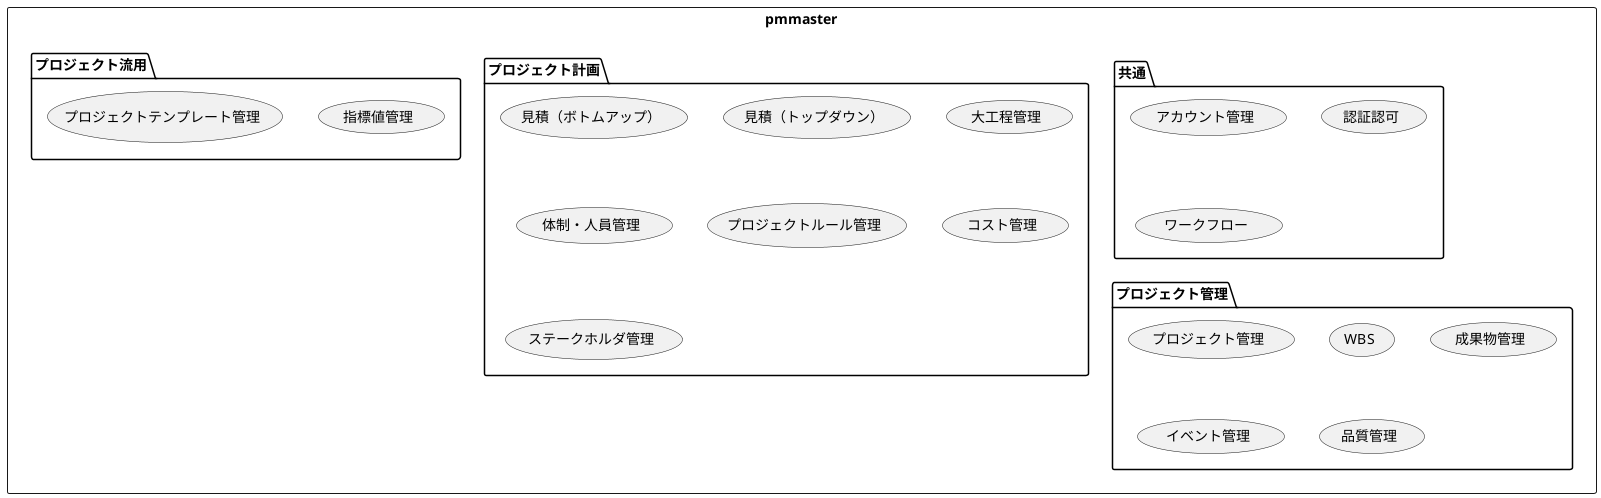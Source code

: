 @startuml "大機能"

rectangle pmmaster {
    '大機能'

    package PK_01 as "共通" {
        usecase FN_0101 as "アカウント管理"
        usecase FN_0102 as "認証認可"
        usecase FN_0103 as "ワークフロー"
    }

    package PK_02 as "プロジェクト計画" {
        usecase FN_0201 as "見積（ボトムアップ）"
        usecase FN_0202 as "見積（トップダウン）"
        usecase FN_0203 as "大工程管理"
        usecase FN_0204 as "体制・人員管理"
        usecase FN_0205 as "プロジェクトルール管理"
        usecase FN_0206 as "コスト管理"
        usecase FN_0207 as "ステークホルダ管理"
    }

    package PK_03 as "プロジェクト管理" {
        usecase FN_0301 as "プロジェクト管理"
        usecase FN_0302 as "WBS"
        usecase FN_0303 as "成果物管理"
        usecase FN_0304 as "イベント管理"
        usecase FN_0305 as "リスク管理"
        usecase FN_0305 as "品質管理"
    }

    package PK_04 as "プロジェクト流用" {
        usecase FN_0401 as "指標値管理"
        usecase FN_0402 as "プロジェクトテンプレート管理"
    }

}

@enduml